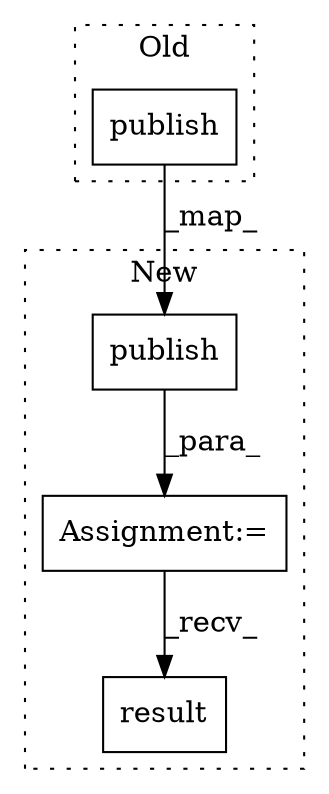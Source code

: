 digraph G {
subgraph cluster0 {
1 [label="publish" a="32" s="2167,2212" l="8,1" shape="box"];
label = "Old";
style="dotted";
}
subgraph cluster1 {
2 [label="publish" a="32" s="2144,2189" l="8,1" shape="box"];
3 [label="result" a="32" s="2211" l="8" shape="box"];
4 [label="Assignment:=" a="7" s="2133" l="1" shape="box"];
label = "New";
style="dotted";
}
1 -> 2 [label="_map_"];
2 -> 4 [label="_para_"];
4 -> 3 [label="_recv_"];
}